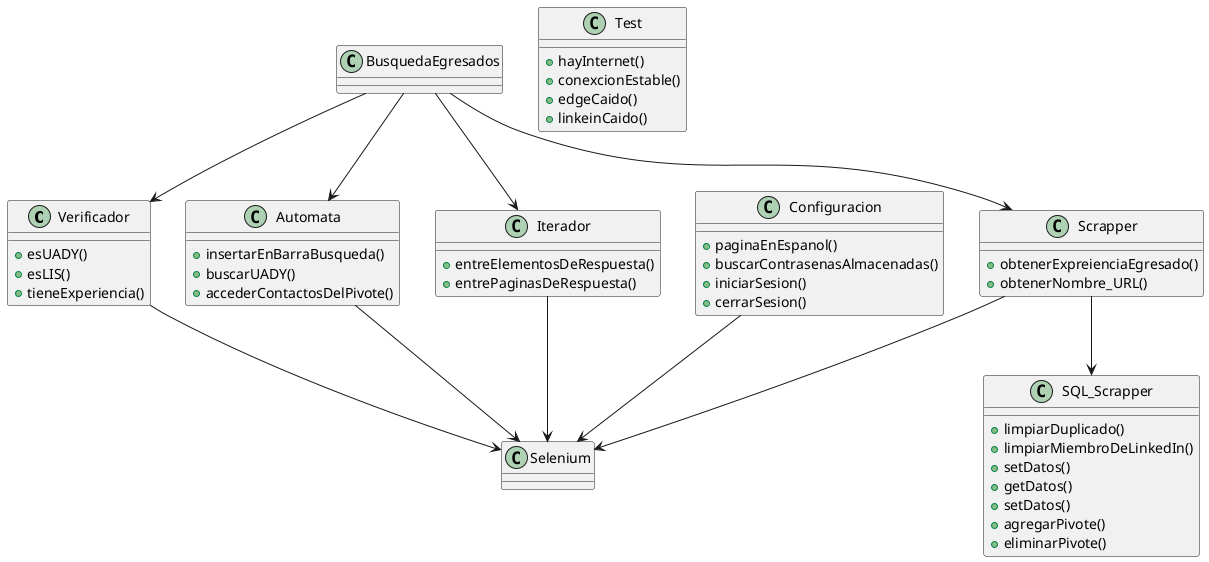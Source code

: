 @startuml WebScrapping

Verificador --> Selenium
BusquedaEgresados --> Automata
BusquedaEgresados --> Scrapper
BusquedaEgresados --> Iterador
BusquedaEgresados --> Verificador
Scrapper --> SQL_Scrapper
Configuracion --> Selenium
Automata --> Selenium
Scrapper --> Selenium
Iterador --> Selenium


class Selenium{}

class BusquedaEgresados{}

class Verificador{
    + esUADY()
    + esLIS()
    + tieneExperiencia()
}
class Test{
    + hayInternet()
    + conexcionEstable()
    + edgeCaido()
    + linkeinCaido()
}

class Configuracion{
    + paginaEnEspanol()
    + buscarContrasenasAlmacenadas()
    + iniciarSesion()
    + cerrarSesion()
}

class Iterador{
    + entreElementosDeRespuesta()
    + entrePaginasDeRespuesta()
}

class Scrapper{
    + obtenerExpreienciaEgresado()
    + obtenerNombre_URL()
}

class SQL_Scrapper{
    + limpiarDuplicado()
    + limpiarMiembroDeLinkedIn()
    + setDatos()
    + getDatos()
    + setDatos()
    + agregarPivote()
    + eliminarPivote()
}

class Automata{
    + insertarEnBarraBusqueda()
    + buscarUADY()
    + accederContactosDelPivote()
}

@enduml